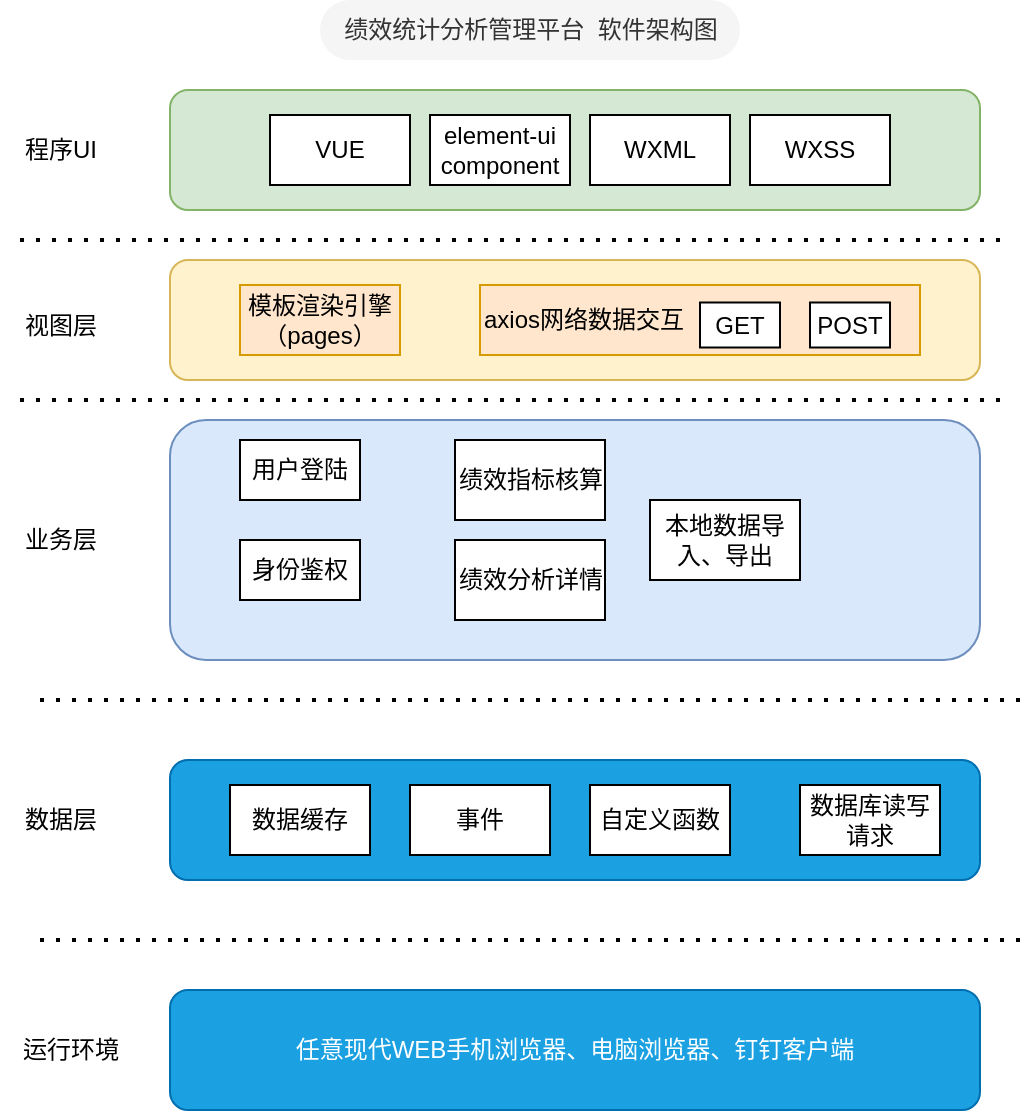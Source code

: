 <mxfile version="20.5.1" type="github">
  <diagram id="BHoDPxuyglcWmHFTVv1B" name="Page-1">
    <mxGraphModel dx="813" dy="477" grid="1" gridSize="10" guides="1" tooltips="1" connect="1" arrows="1" fold="1" page="1" pageScale="1" pageWidth="850" pageHeight="1100" math="0" shadow="0">
      <root>
        <mxCell id="0" />
        <mxCell id="1" parent="0" />
        <mxCell id="4niVdjVSEtjhdwLLz-7x-1" value="绩效统计分析管理平台&amp;nbsp; 软件架构图" style="text;html=1;align=center;verticalAlign=middle;resizable=0;points=[];autosize=1;strokeColor=none;fillColor=#f5f5f5;fontColor=#333333;rounded=1;arcSize=50;" vertex="1" parent="1">
          <mxGeometry x="260" width="210" height="30" as="geometry" />
        </mxCell>
        <mxCell id="4niVdjVSEtjhdwLLz-7x-2" value="" style="rounded=1;whiteSpace=wrap;html=1;fillColor=#d5e8d4;strokeColor=#82b366;" vertex="1" parent="1">
          <mxGeometry x="185" y="45" width="405" height="60" as="geometry" />
        </mxCell>
        <mxCell id="4niVdjVSEtjhdwLLz-7x-3" value="程序UI" style="text;html=1;align=center;verticalAlign=middle;resizable=0;points=[];autosize=1;strokeColor=none;fillColor=none;" vertex="1" parent="1">
          <mxGeometry x="100" y="60" width="60" height="30" as="geometry" />
        </mxCell>
        <mxCell id="4niVdjVSEtjhdwLLz-7x-5" value="VUE" style="rounded=0;whiteSpace=wrap;html=1;" vertex="1" parent="1">
          <mxGeometry x="235" y="57.5" width="70" height="35" as="geometry" />
        </mxCell>
        <mxCell id="4niVdjVSEtjhdwLLz-7x-8" value="element-ui component" style="rounded=0;whiteSpace=wrap;html=1;" vertex="1" parent="1">
          <mxGeometry x="315" y="57.5" width="70" height="35" as="geometry" />
        </mxCell>
        <mxCell id="4niVdjVSEtjhdwLLz-7x-9" value="WXML&lt;br&gt;" style="rounded=0;whiteSpace=wrap;html=1;" vertex="1" parent="1">
          <mxGeometry x="395" y="57.5" width="70" height="35" as="geometry" />
        </mxCell>
        <mxCell id="4niVdjVSEtjhdwLLz-7x-10" value="WXSS" style="rounded=0;whiteSpace=wrap;html=1;" vertex="1" parent="1">
          <mxGeometry x="475" y="57.5" width="70" height="35" as="geometry" />
        </mxCell>
        <mxCell id="4niVdjVSEtjhdwLLz-7x-11" value="" style="endArrow=none;dashed=1;html=1;dashPattern=1 3;strokeWidth=2;rounded=0;" edge="1" parent="1">
          <mxGeometry width="50" height="50" relative="1" as="geometry">
            <mxPoint x="110" y="120" as="sourcePoint" />
            <mxPoint x="600" y="120" as="targetPoint" />
          </mxGeometry>
        </mxCell>
        <mxCell id="4niVdjVSEtjhdwLLz-7x-14" value="" style="rounded=1;whiteSpace=wrap;html=1;fillColor=#fff2cc;strokeColor=#d6b656;" vertex="1" parent="1">
          <mxGeometry x="185" y="130" width="405" height="60" as="geometry" />
        </mxCell>
        <mxCell id="4niVdjVSEtjhdwLLz-7x-15" value="模板渲染引擎&lt;br&gt;（pages）" style="rounded=0;whiteSpace=wrap;html=1;fillColor=#ffe6cc;strokeColor=#d79b00;" vertex="1" parent="1">
          <mxGeometry x="220" y="142.5" width="80" height="35" as="geometry" />
        </mxCell>
        <mxCell id="4niVdjVSEtjhdwLLz-7x-16" value="axios网络数据交互" style="rounded=0;whiteSpace=wrap;html=1;fillColor=#ffe6cc;strokeColor=#d79b00;align=left;" vertex="1" parent="1">
          <mxGeometry x="340" y="142.5" width="220" height="35" as="geometry" />
        </mxCell>
        <mxCell id="4niVdjVSEtjhdwLLz-7x-17" value="视图层" style="text;html=1;align=center;verticalAlign=middle;resizable=0;points=[];autosize=1;strokeColor=none;fillColor=none;" vertex="1" parent="1">
          <mxGeometry x="100" y="147.5" width="60" height="30" as="geometry" />
        </mxCell>
        <mxCell id="4niVdjVSEtjhdwLLz-7x-18" value="GET&lt;span style=&quot;color: rgba(0, 0, 0, 0); font-family: monospace; font-size: 0px; text-align: start;&quot;&gt;%3CmxGraphModel%3E%3Croot%3E%3CmxCell%20id%3D%220%22%2F%3E%3CmxCell%20id%3D%221%22%20parent%3D%220%22%2F%3E%3CmxCell%20id%3D%222%22%20value%3D%22%E7%A8%8B%E5%BA%8FUI%22%20style%3D%22text%3Bhtml%3D1%3Balign%3Dcenter%3BverticalAlign%3Dmiddle%3Bresizable%3D0%3Bpoints%3D%5B%5D%3Bautosize%3D1%3BstrokeColor%3Dnone%3BfillColor%3Dnone%3B%22%20vertex%3D%221%22%20parent%3D%221%22%3E%3CmxGeometry%20x%3D%22100%22%20y%3D%2260%22%20width%3D%2260%22%20height%3D%2230%22%20as%3D%22geometry%22%2F%3E%3C%2FmxCell%3E%3C%2Froot%3E%3C%2FmxGraphModel%3E&lt;/span&gt;" style="rounded=0;whiteSpace=wrap;html=1;" vertex="1" parent="1">
          <mxGeometry x="450" y="151.25" width="40" height="22.5" as="geometry" />
        </mxCell>
        <mxCell id="4niVdjVSEtjhdwLLz-7x-20" value="POST" style="rounded=0;whiteSpace=wrap;html=1;" vertex="1" parent="1">
          <mxGeometry x="505" y="151.25" width="40" height="22.5" as="geometry" />
        </mxCell>
        <mxCell id="4niVdjVSEtjhdwLLz-7x-21" value="" style="endArrow=none;dashed=1;html=1;dashPattern=1 3;strokeWidth=2;rounded=0;" edge="1" parent="1">
          <mxGeometry width="50" height="50" relative="1" as="geometry">
            <mxPoint x="110" y="200" as="sourcePoint" />
            <mxPoint x="600" y="200" as="targetPoint" />
          </mxGeometry>
        </mxCell>
        <mxCell id="4niVdjVSEtjhdwLLz-7x-22" value="业务层" style="text;html=1;align=center;verticalAlign=middle;resizable=0;points=[];autosize=1;strokeColor=none;fillColor=none;" vertex="1" parent="1">
          <mxGeometry x="100" y="255" width="60" height="30" as="geometry" />
        </mxCell>
        <mxCell id="4niVdjVSEtjhdwLLz-7x-24" value="" style="rounded=1;whiteSpace=wrap;html=1;fillColor=#dae8fc;strokeColor=#6c8ebf;" vertex="1" parent="1">
          <mxGeometry x="185" y="210" width="405" height="120" as="geometry" />
        </mxCell>
        <mxCell id="4niVdjVSEtjhdwLLz-7x-26" value="用户登陆" style="rounded=0;whiteSpace=wrap;html=1;" vertex="1" parent="1">
          <mxGeometry x="220" y="220" width="60" height="30" as="geometry" />
        </mxCell>
        <mxCell id="4niVdjVSEtjhdwLLz-7x-27" value="身份鉴权" style="rounded=0;whiteSpace=wrap;html=1;" vertex="1" parent="1">
          <mxGeometry x="220" y="270" width="60" height="30" as="geometry" />
        </mxCell>
        <mxCell id="4niVdjVSEtjhdwLLz-7x-28" value="绩效分析详情" style="rounded=0;whiteSpace=wrap;html=1;" vertex="1" parent="1">
          <mxGeometry x="327.5" y="270" width="75" height="40" as="geometry" />
        </mxCell>
        <mxCell id="4niVdjVSEtjhdwLLz-7x-29" value="绩效指标核算" style="rounded=0;whiteSpace=wrap;html=1;" vertex="1" parent="1">
          <mxGeometry x="327.5" y="220" width="75" height="40" as="geometry" />
        </mxCell>
        <mxCell id="4niVdjVSEtjhdwLLz-7x-30" value="本地数据导入、导出" style="rounded=0;whiteSpace=wrap;html=1;" vertex="1" parent="1">
          <mxGeometry x="425" y="250" width="75" height="40" as="geometry" />
        </mxCell>
        <mxCell id="4niVdjVSEtjhdwLLz-7x-32" value="" style="endArrow=none;dashed=1;html=1;dashPattern=1 3;strokeWidth=2;rounded=0;" edge="1" parent="1">
          <mxGeometry width="50" height="50" relative="1" as="geometry">
            <mxPoint x="120" y="350" as="sourcePoint" />
            <mxPoint x="610" y="350" as="targetPoint" />
          </mxGeometry>
        </mxCell>
        <mxCell id="4niVdjVSEtjhdwLLz-7x-33" value="" style="rounded=1;whiteSpace=wrap;html=1;fillColor=#1ba1e2;strokeColor=#006EAF;fontColor=#ffffff;" vertex="1" parent="1">
          <mxGeometry x="185" y="380" width="405" height="60" as="geometry" />
        </mxCell>
        <mxCell id="4niVdjVSEtjhdwLLz-7x-34" value="数据层" style="text;html=1;align=center;verticalAlign=middle;resizable=0;points=[];autosize=1;strokeColor=none;fillColor=none;" vertex="1" parent="1">
          <mxGeometry x="100" y="395" width="60" height="30" as="geometry" />
        </mxCell>
        <mxCell id="4niVdjVSEtjhdwLLz-7x-36" value="数据缓存" style="rounded=0;whiteSpace=wrap;html=1;" vertex="1" parent="1">
          <mxGeometry x="215" y="392.5" width="70" height="35" as="geometry" />
        </mxCell>
        <mxCell id="4niVdjVSEtjhdwLLz-7x-37" value="事件" style="rounded=0;whiteSpace=wrap;html=1;" vertex="1" parent="1">
          <mxGeometry x="305" y="392.5" width="70" height="35" as="geometry" />
        </mxCell>
        <mxCell id="4niVdjVSEtjhdwLLz-7x-38" value="自定义函数" style="rounded=0;whiteSpace=wrap;html=1;" vertex="1" parent="1">
          <mxGeometry x="395" y="392.5" width="70" height="35" as="geometry" />
        </mxCell>
        <mxCell id="4niVdjVSEtjhdwLLz-7x-39" value="数据库读写请求" style="rounded=0;whiteSpace=wrap;html=1;" vertex="1" parent="1">
          <mxGeometry x="500" y="392.5" width="70" height="35" as="geometry" />
        </mxCell>
        <mxCell id="4niVdjVSEtjhdwLLz-7x-40" value="" style="endArrow=none;dashed=1;html=1;dashPattern=1 3;strokeWidth=2;rounded=0;" edge="1" parent="1">
          <mxGeometry width="50" height="50" relative="1" as="geometry">
            <mxPoint x="120" y="470" as="sourcePoint" />
            <mxPoint x="610" y="470" as="targetPoint" />
          </mxGeometry>
        </mxCell>
        <mxCell id="4niVdjVSEtjhdwLLz-7x-41" value="运行环境" style="text;html=1;align=center;verticalAlign=middle;resizable=0;points=[];autosize=1;strokeColor=none;fillColor=none;" vertex="1" parent="1">
          <mxGeometry x="100" y="510" width="70" height="30" as="geometry" />
        </mxCell>
        <mxCell id="4niVdjVSEtjhdwLLz-7x-42" value="任意现代WEB手机浏览器、电脑浏览器、钉钉客户端" style="rounded=1;whiteSpace=wrap;html=1;fillColor=#1ba1e2;strokeColor=#006EAF;fontColor=#ffffff;" vertex="1" parent="1">
          <mxGeometry x="185" y="495" width="405" height="60" as="geometry" />
        </mxCell>
      </root>
    </mxGraphModel>
  </diagram>
</mxfile>
